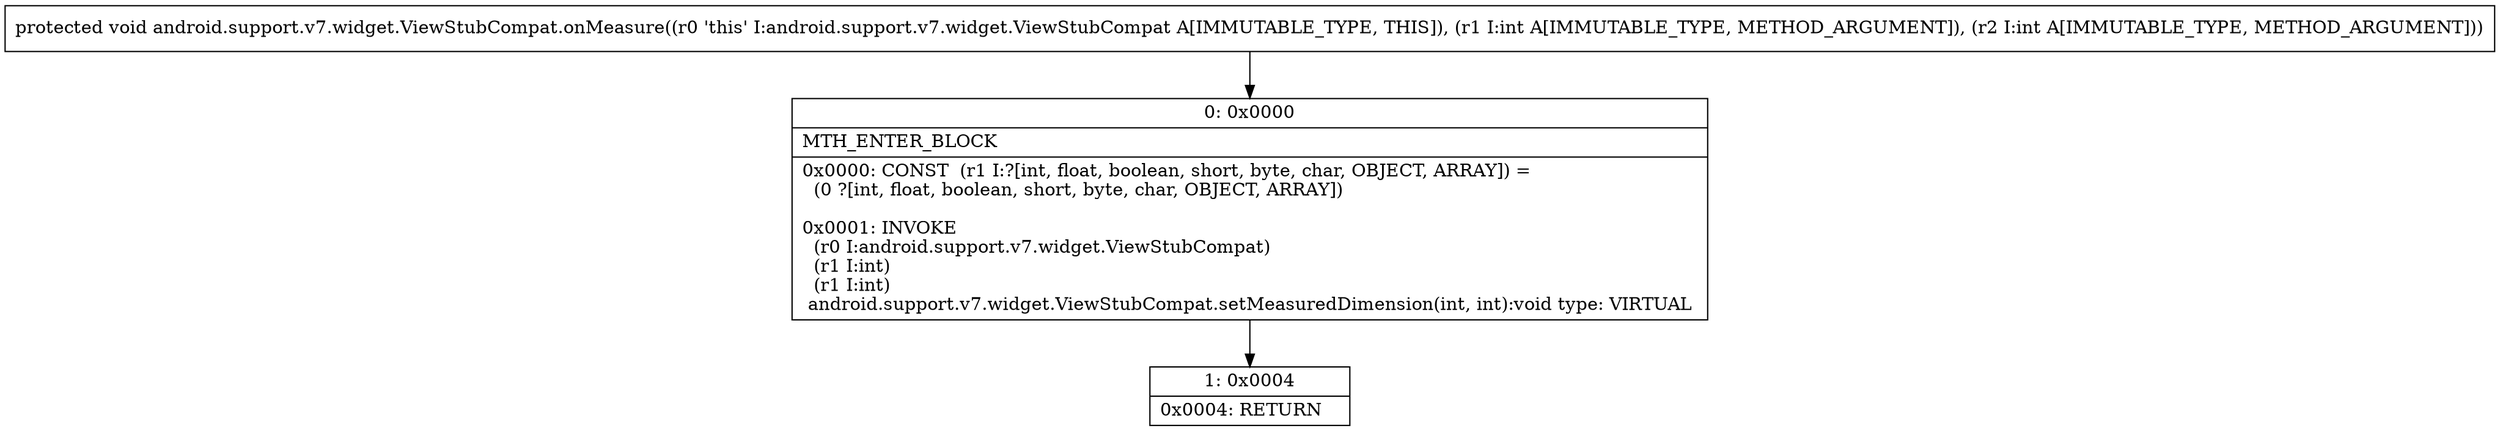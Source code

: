 digraph "CFG forandroid.support.v7.widget.ViewStubCompat.onMeasure(II)V" {
Node_0 [shape=record,label="{0\:\ 0x0000|MTH_ENTER_BLOCK\l|0x0000: CONST  (r1 I:?[int, float, boolean, short, byte, char, OBJECT, ARRAY]) = \l  (0 ?[int, float, boolean, short, byte, char, OBJECT, ARRAY])\l \l0x0001: INVOKE  \l  (r0 I:android.support.v7.widget.ViewStubCompat)\l  (r1 I:int)\l  (r1 I:int)\l android.support.v7.widget.ViewStubCompat.setMeasuredDimension(int, int):void type: VIRTUAL \l}"];
Node_1 [shape=record,label="{1\:\ 0x0004|0x0004: RETURN   \l}"];
MethodNode[shape=record,label="{protected void android.support.v7.widget.ViewStubCompat.onMeasure((r0 'this' I:android.support.v7.widget.ViewStubCompat A[IMMUTABLE_TYPE, THIS]), (r1 I:int A[IMMUTABLE_TYPE, METHOD_ARGUMENT]), (r2 I:int A[IMMUTABLE_TYPE, METHOD_ARGUMENT])) }"];
MethodNode -> Node_0;
Node_0 -> Node_1;
}

